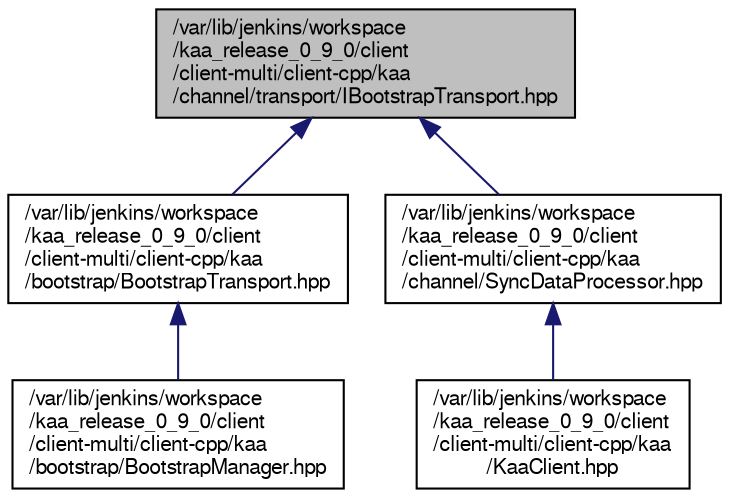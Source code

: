 digraph "/var/lib/jenkins/workspace/kaa_release_0_9_0/client/client-multi/client-cpp/kaa/channel/transport/IBootstrapTransport.hpp"
{
  bgcolor="transparent";
  edge [fontname="FreeSans",fontsize="10",labelfontname="FreeSans",labelfontsize="10"];
  node [fontname="FreeSans",fontsize="10",shape=record];
  Node1 [label="/var/lib/jenkins/workspace\l/kaa_release_0_9_0/client\l/client-multi/client-cpp/kaa\l/channel/transport/IBootstrapTransport.hpp",height=0.2,width=0.4,color="black", fillcolor="grey75", style="filled" fontcolor="black"];
  Node1 -> Node2 [dir="back",color="midnightblue",fontsize="10",style="solid",fontname="FreeSans"];
  Node2 [label="/var/lib/jenkins/workspace\l/kaa_release_0_9_0/client\l/client-multi/client-cpp/kaa\l/bootstrap/BootstrapTransport.hpp",height=0.2,width=0.4,color="black",URL="$BootstrapTransport_8hpp.html"];
  Node2 -> Node3 [dir="back",color="midnightblue",fontsize="10",style="solid",fontname="FreeSans"];
  Node3 [label="/var/lib/jenkins/workspace\l/kaa_release_0_9_0/client\l/client-multi/client-cpp/kaa\l/bootstrap/BootstrapManager.hpp",height=0.2,width=0.4,color="black",URL="$BootstrapManager_8hpp.html"];
  Node1 -> Node4 [dir="back",color="midnightblue",fontsize="10",style="solid",fontname="FreeSans"];
  Node4 [label="/var/lib/jenkins/workspace\l/kaa_release_0_9_0/client\l/client-multi/client-cpp/kaa\l/channel/SyncDataProcessor.hpp",height=0.2,width=0.4,color="black",URL="$SyncDataProcessor_8hpp.html"];
  Node4 -> Node5 [dir="back",color="midnightblue",fontsize="10",style="solid",fontname="FreeSans"];
  Node5 [label="/var/lib/jenkins/workspace\l/kaa_release_0_9_0/client\l/client-multi/client-cpp/kaa\l/KaaClient.hpp",height=0.2,width=0.4,color="black",URL="$KaaClient_8hpp.html"];
}
